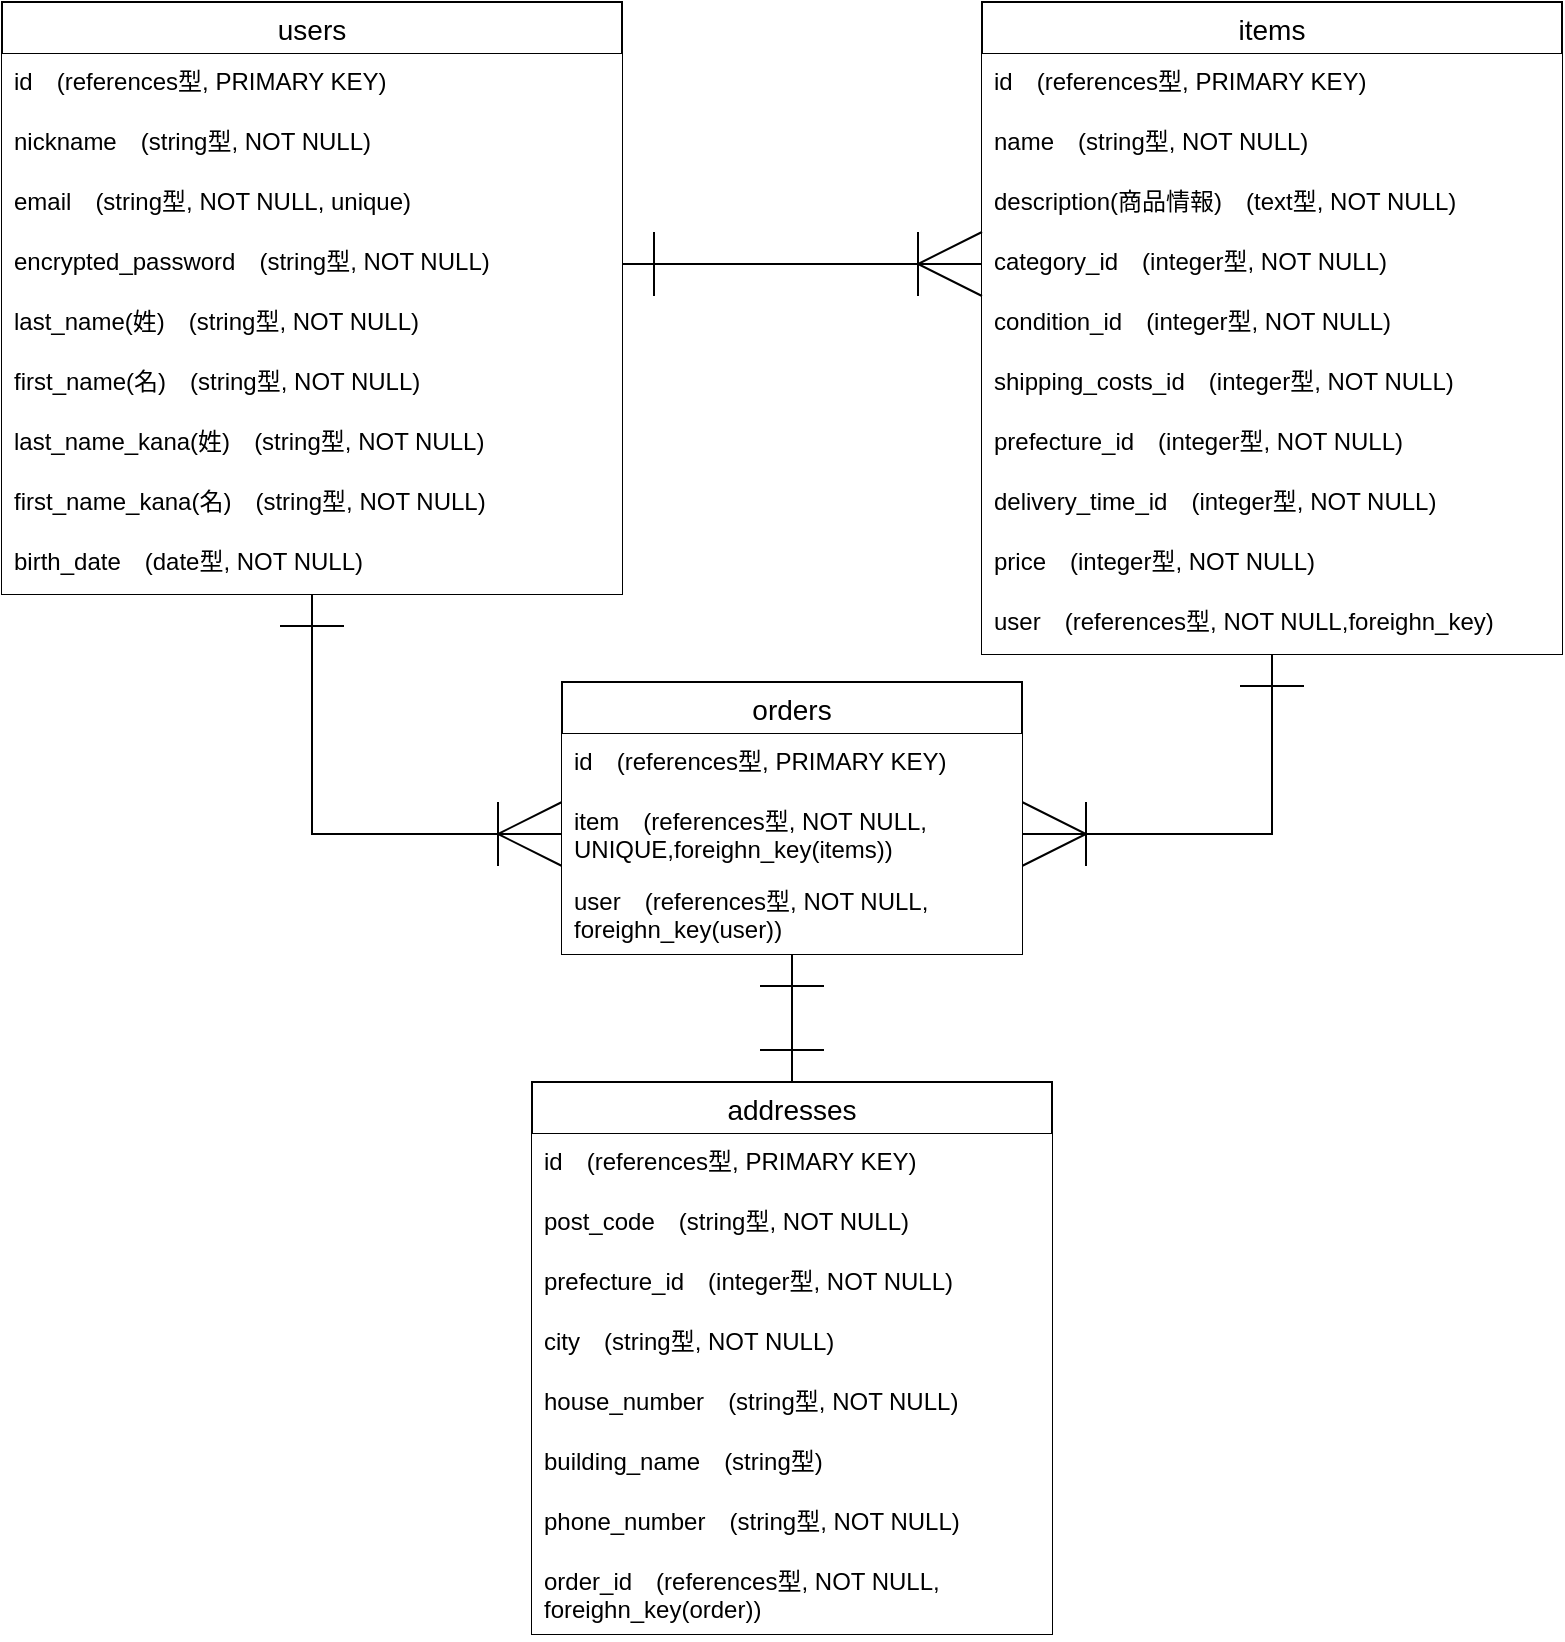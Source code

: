 <mxfile>
    <diagram id="aebUQQDbDGzBISMxwKxZ" name="ページ1">
        <mxGraphModel dx="771" dy="804" grid="1" gridSize="10" guides="1" tooltips="1" connect="1" arrows="1" fold="1" page="1" pageScale="1" pageWidth="827" pageHeight="1169" math="0" shadow="0">
            <root>
                <mxCell id="0"/>
                <mxCell id="1" parent="0"/>
                <mxCell id="96" style="edgeStyle=none;html=1;exitX=0.5;exitY=1;exitDx=0;exitDy=0;endSize=30;startSize=30;endArrow=ERoneToMany;endFill=0;startArrow=ERone;startFill=0;entryX=0;entryY=0.5;entryDx=0;entryDy=0;jumpSize=0;rounded=0;curved=0;" parent="1" source="52" target="94" edge="1">
                    <mxGeometry relative="1" as="geometry">
                        <mxPoint x="330" y="340" as="targetPoint"/>
                        <mxPoint x="200" y="270" as="sourcePoint"/>
                        <Array as="points">
                            <mxPoint x="195" y="426"/>
                        </Array>
                    </mxGeometry>
                </mxCell>
                <mxCell id="52" value="users" style="swimlane;fontStyle=0;childLayout=stackLayout;horizontal=1;startSize=26;horizontalStack=0;resizeParent=1;resizeParentMax=0;resizeLast=0;collapsible=1;marginBottom=0;align=center;fontSize=14;" parent="1" vertex="1">
                    <mxGeometry x="40" y="10" width="310" height="296" as="geometry"/>
                </mxCell>
                <mxCell id="103" value="id　(&lt;span style=&quot;color: rgb(0, 0, 0);&quot;&gt;references&lt;/span&gt;型, PRIMARY KEY)" style="text;strokeColor=none;fillColor=default;spacingLeft=4;spacingRight=4;overflow=hidden;rotatable=0;points=[[0,0.5],[1,0.5]];portConstraint=eastwest;fontSize=12;whiteSpace=wrap;html=1;aspect=fixed;" parent="52" vertex="1">
                    <mxGeometry y="26" width="310" height="30" as="geometry"/>
                </mxCell>
                <mxCell id="54" value="nickname　(string型, NOT NULL&lt;span style=&quot;background-color: transparent;&quot;&gt;)&lt;/span&gt;" style="text;strokeColor=none;fillColor=default;spacingLeft=4;spacingRight=4;overflow=hidden;rotatable=0;points=[[0,0.5],[1,0.5]];portConstraint=eastwest;fontSize=12;whiteSpace=wrap;html=1;aspect=fixed;" parent="52" vertex="1">
                    <mxGeometry y="56" width="310" height="30" as="geometry"/>
                </mxCell>
                <mxCell id="55" value="email&lt;span style=&quot;color: rgb(0, 0, 0);&quot;&gt;　(string型, NOT NULL, unique&lt;/span&gt;&lt;span style=&quot;background-color: transparent;&quot;&gt;)&lt;/span&gt;" style="text;strokeColor=none;fillColor=default;spacingLeft=4;spacingRight=4;overflow=hidden;rotatable=0;points=[[0,0.5],[1,0.5]];portConstraint=eastwest;fontSize=12;whiteSpace=wrap;html=1;" parent="52" vertex="1">
                    <mxGeometry y="86" width="310" height="30" as="geometry"/>
                </mxCell>
                <mxCell id="60" value="&lt;span style=&quot;color: rgb(0, 0, 0);&quot;&gt;encrypted_password　(string型, NOT NULL&lt;/span&gt;&lt;span style=&quot;background-color: transparent;&quot;&gt;)&lt;/span&gt;" style="text;strokeColor=none;fillColor=default;spacingLeft=4;spacingRight=4;overflow=hidden;rotatable=0;points=[[0,0.5],[1,0.5]];portConstraint=eastwest;fontSize=12;whiteSpace=wrap;html=1;" parent="52" vertex="1">
                    <mxGeometry y="116" width="310" height="30" as="geometry"/>
                </mxCell>
                <mxCell id="61" value="last_name(姓)&lt;span style=&quot;color: rgb(0, 0, 0);&quot;&gt;　(string型, NOT NULL&lt;/span&gt;&lt;span style=&quot;background-color: transparent;&quot;&gt;)&lt;/span&gt;" style="text;strokeColor=none;fillColor=default;spacingLeft=4;spacingRight=4;overflow=hidden;rotatable=0;points=[[0,0.5],[1,0.5]];portConstraint=eastwest;fontSize=12;whiteSpace=wrap;html=1;" parent="52" vertex="1">
                    <mxGeometry y="146" width="310" height="30" as="geometry"/>
                </mxCell>
                <mxCell id="62" value="first_name(名)&lt;span style=&quot;color: rgb(0, 0, 0);&quot;&gt;　(string型, NOT NULL&lt;/span&gt;&lt;span style=&quot;background-color: transparent;&quot;&gt;)&lt;/span&gt;" style="text;strokeColor=none;fillColor=default;spacingLeft=4;spacingRight=4;overflow=hidden;rotatable=0;points=[[0,0.5],[1,0.5]];portConstraint=eastwest;fontSize=12;whiteSpace=wrap;html=1;" parent="52" vertex="1">
                    <mxGeometry y="176" width="310" height="30" as="geometry"/>
                </mxCell>
                <mxCell id="107" value="&lt;span style=&quot;color: rgb(0, 0, 0);&quot;&gt;last_name_kana(姓)&lt;/span&gt;&lt;span style=&quot;color: rgb(0, 0, 0);&quot;&gt;　(string型, NOT NULL&lt;/span&gt;&lt;span style=&quot;background-color: transparent;&quot;&gt;)&lt;/span&gt;" style="text;strokeColor=none;fillColor=default;spacingLeft=4;spacingRight=4;overflow=hidden;rotatable=0;points=[[0,0.5],[1,0.5]];portConstraint=eastwest;fontSize=12;whiteSpace=wrap;html=1;" vertex="1" parent="52">
                    <mxGeometry y="206" width="310" height="30" as="geometry"/>
                </mxCell>
                <mxCell id="108" value="&lt;span style=&quot;color: rgb(0, 0, 0);&quot;&gt;first_name_kana(名)&lt;/span&gt;&lt;span style=&quot;color: rgb(0, 0, 0);&quot;&gt;　(string型, NOT NULL&lt;/span&gt;&lt;span style=&quot;background-color: transparent;&quot;&gt;)&lt;/span&gt;" style="text;strokeColor=none;fillColor=default;spacingLeft=4;spacingRight=4;overflow=hidden;rotatable=0;points=[[0,0.5],[1,0.5]];portConstraint=eastwest;fontSize=12;whiteSpace=wrap;html=1;" vertex="1" parent="52">
                    <mxGeometry y="236" width="310" height="30" as="geometry"/>
                </mxCell>
                <mxCell id="65" value="birth_date&lt;span style=&quot;color: rgb(0, 0, 0);&quot;&gt;　(date型, NOT NULL&lt;/span&gt;&lt;span style=&quot;background-color: transparent;&quot;&gt;)&lt;/span&gt;" style="text;strokeColor=none;fillColor=default;spacingLeft=4;spacingRight=4;overflow=hidden;rotatable=0;points=[[0,0.5],[1,0.5]];portConstraint=eastwest;fontSize=12;whiteSpace=wrap;html=1;" parent="52" vertex="1">
                    <mxGeometry y="266" width="310" height="30" as="geometry"/>
                </mxCell>
                <mxCell id="100" style="edgeStyle=none;html=1;exitX=0.5;exitY=1;exitDx=0;exitDy=0;entryX=1;entryY=0.5;entryDx=0;entryDy=0;endSize=30;startSize=30;endArrow=ERoneToMany;endFill=0;startArrow=ERone;startFill=0;rounded=0;curved=0;" parent="1" source="66" target="94" edge="1">
                    <mxGeometry relative="1" as="geometry">
                        <mxPoint x="650" y="350" as="targetPoint"/>
                        <Array as="points">
                            <mxPoint x="675" y="426"/>
                        </Array>
                    </mxGeometry>
                </mxCell>
                <mxCell id="66" value="items" style="swimlane;fontStyle=0;childLayout=stackLayout;horizontal=1;startSize=26;horizontalStack=0;resizeParent=1;resizeParentMax=0;resizeLast=0;collapsible=1;marginBottom=0;align=center;fontSize=14;" parent="1" vertex="1">
                    <mxGeometry x="530" y="10" width="290" height="326" as="geometry"/>
                </mxCell>
                <mxCell id="104" value="&lt;span style=&quot;color: rgb(0, 0, 0);&quot;&gt;id　(&lt;span style=&quot;color: rgb(0, 0, 0);&quot;&gt;references&lt;/span&gt;型, PRIMARY KEY)&lt;/span&gt;" style="text;strokeColor=none;fillColor=default;spacingLeft=4;spacingRight=4;overflow=hidden;rotatable=0;points=[[0,0.5],[1,0.5]];portConstraint=eastwest;fontSize=12;whiteSpace=wrap;html=1;" parent="66" vertex="1">
                    <mxGeometry y="26" width="290" height="30" as="geometry"/>
                </mxCell>
                <mxCell id="68" value="name&lt;span style=&quot;color: rgb(0, 0, 0);&quot;&gt;　(string型, NOT NULL&lt;/span&gt;&lt;span style=&quot;background-color: transparent;&quot;&gt;)&lt;/span&gt;" style="text;strokeColor=none;fillColor=default;spacingLeft=4;spacingRight=4;overflow=hidden;rotatable=0;points=[[0,0.5],[1,0.5]];portConstraint=eastwest;fontSize=12;whiteSpace=wrap;html=1;" parent="66" vertex="1">
                    <mxGeometry y="56" width="290" height="30" as="geometry"/>
                </mxCell>
                <mxCell id="69" value="description(商品情報)&lt;span style=&quot;color: rgb(0, 0, 0);&quot;&gt;　(text型, NOT NULL&lt;/span&gt;&lt;span style=&quot;background-color: transparent;&quot;&gt;)&lt;/span&gt;" style="text;strokeColor=none;fillColor=default;spacingLeft=4;spacingRight=4;overflow=hidden;rotatable=0;points=[[0,0.5],[1,0.5]];portConstraint=eastwest;fontSize=12;whiteSpace=wrap;html=1;" parent="66" vertex="1">
                    <mxGeometry y="86" width="290" height="30" as="geometry"/>
                </mxCell>
                <mxCell id="70" value="category_id&lt;span style=&quot;color: rgb(0, 0, 0);&quot;&gt;　(integer型, NOT NULL&lt;/span&gt;&lt;span style=&quot;background-color: transparent;&quot;&gt;)&lt;/span&gt;" style="text;strokeColor=none;fillColor=default;spacingLeft=4;spacingRight=4;overflow=hidden;rotatable=0;points=[[0,0.5],[1,0.5]];portConstraint=eastwest;fontSize=12;whiteSpace=wrap;html=1;" parent="66" vertex="1">
                    <mxGeometry y="116" width="290" height="30" as="geometry"/>
                </mxCell>
                <mxCell id="109" value="condition_id&lt;span style=&quot;color: rgb(0, 0, 0);&quot;&gt;　(integer型, NOT NULL&lt;/span&gt;&lt;span style=&quot;background-color: transparent;&quot;&gt;)&lt;/span&gt;" style="text;strokeColor=none;fillColor=default;spacingLeft=4;spacingRight=4;overflow=hidden;rotatable=0;points=[[0,0.5],[1,0.5]];portConstraint=eastwest;fontSize=12;whiteSpace=wrap;html=1;" vertex="1" parent="66">
                    <mxGeometry y="146" width="290" height="30" as="geometry"/>
                </mxCell>
                <mxCell id="110" value="shipping_costs_id&lt;span style=&quot;color: rgb(0, 0, 0);&quot;&gt;　(integer型, NOT NULL&lt;/span&gt;&lt;span style=&quot;background-color: transparent;&quot;&gt;)&lt;/span&gt;" style="text;strokeColor=none;fillColor=default;spacingLeft=4;spacingRight=4;overflow=hidden;rotatable=0;points=[[0,0.5],[1,0.5]];portConstraint=eastwest;fontSize=12;whiteSpace=wrap;html=1;" vertex="1" parent="66">
                    <mxGeometry y="176" width="290" height="30" as="geometry"/>
                </mxCell>
                <mxCell id="112" value="prefecture_id&lt;span style=&quot;color: rgb(0, 0, 0);&quot;&gt;　(integer型, NOT NULL&lt;/span&gt;&lt;span style=&quot;background-color: transparent;&quot;&gt;)&lt;/span&gt;" style="text;strokeColor=none;fillColor=default;spacingLeft=4;spacingRight=4;overflow=hidden;rotatable=0;points=[[0,0.5],[1,0.5]];portConstraint=eastwest;fontSize=12;whiteSpace=wrap;html=1;" vertex="1" parent="66">
                    <mxGeometry y="206" width="290" height="30" as="geometry"/>
                </mxCell>
                <mxCell id="111" value="delivery_time_id&lt;span style=&quot;color: rgb(0, 0, 0);&quot;&gt;　(integer型, NOT NULL&lt;/span&gt;&lt;span style=&quot;background-color: transparent;&quot;&gt;)&lt;/span&gt;" style="text;strokeColor=none;fillColor=default;spacingLeft=4;spacingRight=4;overflow=hidden;rotatable=0;points=[[0,0.5],[1,0.5]];portConstraint=eastwest;fontSize=12;whiteSpace=wrap;html=1;" vertex="1" parent="66">
                    <mxGeometry y="236" width="290" height="30" as="geometry"/>
                </mxCell>
                <mxCell id="71" value="price&lt;span style=&quot;color: rgb(0, 0, 0);&quot;&gt;　(&lt;span style=&quot;color: rgb(0, 0, 0);&quot;&gt;integer&lt;/span&gt;型, NOT NULL&lt;/span&gt;&lt;span style=&quot;background-color: transparent;&quot;&gt;)&lt;/span&gt;" style="text;strokeColor=none;fillColor=default;spacingLeft=4;spacingRight=4;overflow=hidden;rotatable=0;points=[[0,0.5],[1,0.5]];portConstraint=eastwest;fontSize=12;whiteSpace=wrap;html=1;" parent="66" vertex="1">
                    <mxGeometry y="266" width="290" height="30" as="geometry"/>
                </mxCell>
                <mxCell id="72" value="user&lt;span style=&quot;color: rgb(0, 0, 0);&quot;&gt;　(references&lt;/span&gt;&lt;span style=&quot;color: rgb(0, 0, 0);&quot;&gt;&lt;span style=&quot;color: rgb(0, 0, 0); background-color: transparent;&quot;&gt;型, NOT NULL,&lt;/span&gt;&lt;span style=&quot;color: rgb(0, 0, 0);&quot;&gt;foreighn_key&lt;/span&gt;&lt;span style=&quot;color: light-dark(rgb(0, 0, 0), rgb(237, 237, 237)); background-color: transparent;&quot;&gt;)&lt;/span&gt;&lt;br&gt;&lt;/span&gt;" style="text;strokeColor=none;fillColor=default;spacingLeft=4;spacingRight=4;overflow=hidden;rotatable=0;points=[[0,0.5],[1,0.5]];portConstraint=eastwest;fontSize=12;whiteSpace=wrap;html=1;" parent="66" vertex="1">
                    <mxGeometry y="296" width="290" height="30" as="geometry"/>
                </mxCell>
                <mxCell id="76" value="orders" style="swimlane;fontStyle=0;childLayout=stackLayout;horizontal=1;startSize=26;horizontalStack=0;resizeParent=1;resizeParentMax=0;resizeLast=0;collapsible=1;marginBottom=0;align=center;fontSize=14;" parent="1" vertex="1">
                    <mxGeometry x="320" y="350" width="230" height="136" as="geometry"/>
                </mxCell>
                <mxCell id="105" value="&lt;span style=&quot;color: rgb(0, 0, 0);&quot;&gt;id　(&lt;span style=&quot;color: rgb(0, 0, 0);&quot;&gt;references&lt;/span&gt;型, PRIMARY KEY)&lt;/span&gt;" style="text;strokeColor=none;fillColor=default;spacingLeft=4;spacingRight=4;overflow=hidden;rotatable=0;points=[[0,0.5],[1,0.5]];portConstraint=eastwest;fontSize=12;whiteSpace=wrap;html=1;" parent="76" vertex="1">
                    <mxGeometry y="26" width="230" height="30" as="geometry"/>
                </mxCell>
                <mxCell id="94" value="item&lt;span style=&quot;color: rgb(0, 0, 0);&quot;&gt;　(&lt;span style=&quot;color: rgb(0, 0, 0);&quot;&gt;references&lt;/span&gt;型, NOT NULL,&lt;/span&gt;&lt;div&gt;&lt;span style=&quot;color: rgb(0, 0, 0);&quot;&gt;UNIQUE,&lt;span style=&quot;color: rgb(0, 0, 0);&quot;&gt;foreighn_key&lt;/span&gt;(items)&lt;/span&gt;&lt;span style=&quot;background-color: transparent;&quot;&gt;)&lt;/span&gt;&lt;/div&gt;" style="text;strokeColor=none;fillColor=default;spacingLeft=4;spacingRight=4;overflow=hidden;rotatable=0;points=[[0,0.5],[1,0.5]];portConstraint=eastwest;fontSize=12;whiteSpace=wrap;html=1;" parent="76" vertex="1">
                    <mxGeometry y="56" width="230" height="40" as="geometry"/>
                </mxCell>
                <mxCell id="82" value="user&lt;span style=&quot;color: rgb(0, 0, 0);&quot;&gt;　(&lt;span style=&quot;color: rgb(0, 0, 0);&quot;&gt;references&lt;/span&gt;型, NOT NULL,&lt;br&gt;&lt;/span&gt;&lt;div&gt;&lt;span style=&quot;color: rgb(0, 0, 0);&quot;&gt;&lt;span style=&quot;color: rgb(0, 0, 0); background-color: transparent;&quot;&gt;foreighn_key&lt;/span&gt;(user)&lt;/span&gt;&lt;span style=&quot;background-color: transparent;&quot;&gt;)&lt;/span&gt;&lt;/div&gt;" style="text;strokeColor=none;fillColor=default;spacingLeft=4;spacingRight=4;overflow=hidden;rotatable=0;points=[[0,0.5],[1,0.5]];portConstraint=eastwest;fontSize=12;whiteSpace=wrap;html=1;align=left;" parent="76" vertex="1">
                    <mxGeometry y="96" width="230" height="40" as="geometry"/>
                </mxCell>
                <mxCell id="102" style="edgeStyle=none;html=1;entryX=0.5;entryY=1;entryDx=0;entryDy=0;endSize=30;startSize=30;endArrow=ERone;endFill=0;startArrow=ERone;startFill=0;" parent="1" source="84" target="76" edge="1">
                    <mxGeometry relative="1" as="geometry"/>
                </mxCell>
                <mxCell id="84" value="addresses" style="swimlane;fontStyle=0;childLayout=stackLayout;horizontal=1;startSize=26;horizontalStack=0;resizeParent=1;resizeParentMax=0;resizeLast=0;collapsible=1;marginBottom=0;align=center;fontSize=14;" parent="1" vertex="1">
                    <mxGeometry x="305" y="550" width="260" height="276" as="geometry"/>
                </mxCell>
                <mxCell id="106" value="&lt;span style=&quot;color: rgb(0, 0, 0);&quot;&gt;id　(&lt;span style=&quot;color: rgb(0, 0, 0);&quot;&gt;references&lt;/span&gt;型, PRIMARY KEY)&lt;/span&gt;" style="text;strokeColor=none;fillColor=default;spacingLeft=4;spacingRight=4;overflow=hidden;rotatable=0;points=[[0,0.5],[1,0.5]];portConstraint=eastwest;fontSize=12;whiteSpace=wrap;html=1;" parent="84" vertex="1">
                    <mxGeometry y="26" width="260" height="30" as="geometry"/>
                </mxCell>
                <mxCell id="86" value="post_code&lt;span style=&quot;color: rgb(0, 0, 0);&quot;&gt;　(string型, NOT NULL&lt;/span&gt;&lt;span style=&quot;background-color: transparent;&quot;&gt;)&lt;/span&gt;" style="text;strokeColor=none;fillColor=default;spacingLeft=4;spacingRight=4;overflow=hidden;rotatable=0;points=[[0,0.5],[1,0.5]];portConstraint=eastwest;fontSize=12;whiteSpace=wrap;html=1;" parent="84" vertex="1">
                    <mxGeometry y="56" width="260" height="30" as="geometry"/>
                </mxCell>
                <mxCell id="113" value="&lt;span style=&quot;color: rgb(0, 0, 0);&quot;&gt;prefecture_id&lt;/span&gt;&lt;span style=&quot;color: rgb(0, 0, 0);&quot;&gt;　(integer型, NOT NULL&lt;/span&gt;&lt;span style=&quot;background-color: transparent;&quot;&gt;)&lt;/span&gt;" style="text;strokeColor=none;fillColor=default;spacingLeft=4;spacingRight=4;overflow=hidden;rotatable=0;points=[[0,0.5],[1,0.5]];portConstraint=eastwest;fontSize=12;whiteSpace=wrap;html=1;" vertex="1" parent="84">
                    <mxGeometry y="86" width="260" height="30" as="geometry"/>
                </mxCell>
                <mxCell id="114" value="&lt;span style=&quot;color: rgb(0, 0, 0);&quot;&gt;city&lt;/span&gt;&lt;span style=&quot;color: rgb(0, 0, 0);&quot;&gt;　(string型, NOT NULL&lt;/span&gt;&lt;span style=&quot;background-color: transparent;&quot;&gt;)&lt;/span&gt;" style="text;strokeColor=none;fillColor=default;spacingLeft=4;spacingRight=4;overflow=hidden;rotatable=0;points=[[0,0.5],[1,0.5]];portConstraint=eastwest;fontSize=12;whiteSpace=wrap;html=1;" vertex="1" parent="84">
                    <mxGeometry y="116" width="260" height="30" as="geometry"/>
                </mxCell>
                <mxCell id="115" value="&lt;span style=&quot;color: rgb(0, 0, 0);&quot;&gt;house_number&lt;/span&gt;&lt;span style=&quot;color: rgb(0, 0, 0);&quot;&gt;　(string型, NOT NULL&lt;/span&gt;&lt;span style=&quot;background-color: transparent;&quot;&gt;)&lt;/span&gt;" style="text;strokeColor=none;fillColor=default;spacingLeft=4;spacingRight=4;overflow=hidden;rotatable=0;points=[[0,0.5],[1,0.5]];portConstraint=eastwest;fontSize=12;whiteSpace=wrap;html=1;" vertex="1" parent="84">
                    <mxGeometry y="146" width="260" height="30" as="geometry"/>
                </mxCell>
                <mxCell id="116" value="&lt;span style=&quot;color: rgb(0, 0, 0);&quot;&gt;building_name&lt;/span&gt;&lt;span style=&quot;color: rgb(0, 0, 0);&quot;&gt;　(string型&lt;/span&gt;&lt;span style=&quot;background-color: transparent;&quot;&gt;)&lt;/span&gt;" style="text;strokeColor=none;fillColor=default;spacingLeft=4;spacingRight=4;overflow=hidden;rotatable=0;points=[[0,0.5],[1,0.5]];portConstraint=eastwest;fontSize=12;whiteSpace=wrap;html=1;" vertex="1" parent="84">
                    <mxGeometry y="176" width="260" height="30" as="geometry"/>
                </mxCell>
                <mxCell id="87" value="phone_number&lt;span style=&quot;color: rgb(0, 0, 0);&quot;&gt;　(string型, NOT NULL&lt;/span&gt;&lt;span style=&quot;background-color: transparent;&quot;&gt;)&lt;/span&gt;" style="text;strokeColor=none;fillColor=default;spacingLeft=4;spacingRight=4;overflow=hidden;rotatable=0;points=[[0,0.5],[1,0.5]];portConstraint=eastwest;fontSize=12;whiteSpace=wrap;html=1;" parent="84" vertex="1">
                    <mxGeometry y="206" width="260" height="30" as="geometry"/>
                </mxCell>
                <mxCell id="88" value="order_id&lt;span style=&quot;color: rgb(0, 0, 0);&quot;&gt;　(&lt;span style=&quot;color: rgb(0, 0, 0);&quot;&gt;references&lt;/span&gt;型, NOT NULL,&lt;/span&gt;&lt;div&gt;&lt;div&gt;&lt;span style=&quot;color: rgb(0, 0, 0);&quot;&gt;foreighn_key(order)&lt;/span&gt;&lt;span style=&quot;background-color: transparent;&quot;&gt;)&lt;/span&gt;&lt;/div&gt;&lt;/div&gt;" style="text;strokeColor=none;fillColor=default;spacingLeft=4;spacingRight=4;overflow=hidden;rotatable=0;points=[[0,0.5],[1,0.5]];portConstraint=eastwest;fontSize=12;whiteSpace=wrap;html=1;" parent="84" vertex="1">
                    <mxGeometry y="236" width="260" height="40" as="geometry"/>
                </mxCell>
                <mxCell id="92" style="edgeStyle=none;html=1;exitX=1;exitY=0.5;exitDx=0;exitDy=0;entryX=0;entryY=0.5;entryDx=0;entryDy=0;endArrow=ERoneToMany;endFill=0;strokeWidth=1;endSize=30;startArrow=ERone;startFill=0;startSize=30;" parent="1" source="60" target="70" edge="1">
                    <mxGeometry relative="1" as="geometry"/>
                </mxCell>
            </root>
        </mxGraphModel>
    </diagram>
</mxfile>